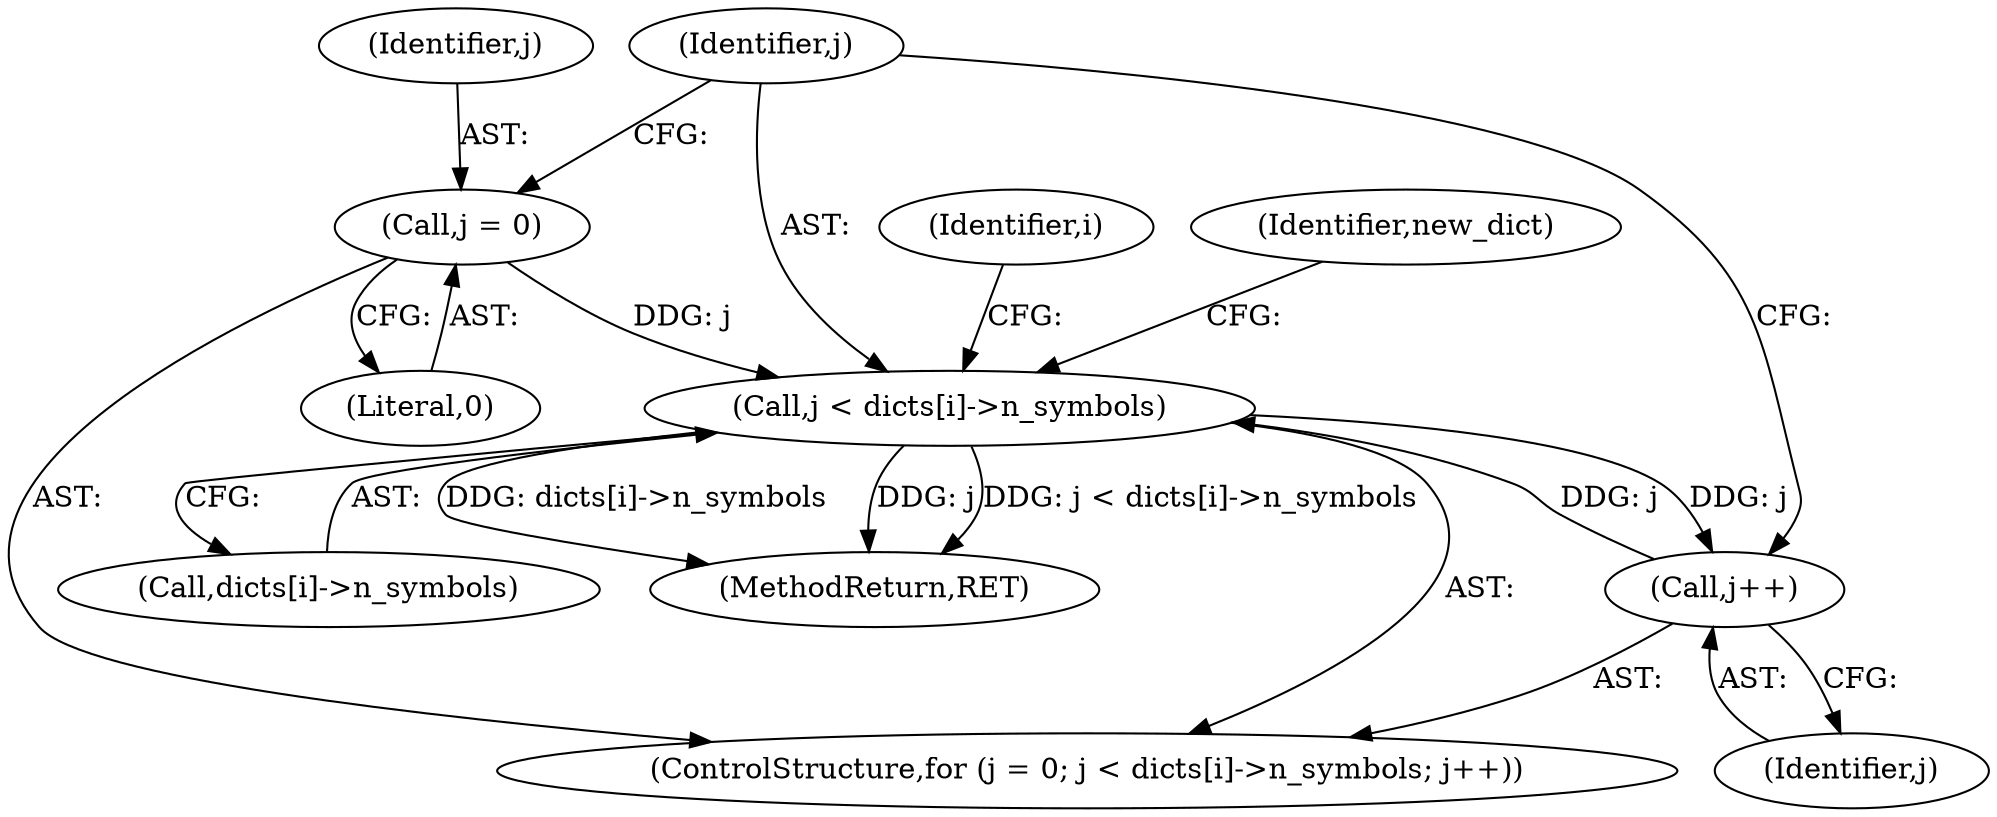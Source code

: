 digraph "0_ghostscript_e698d5c11d27212aa1098bc5b1673a3378563092_13@array" {
"1000160" [label="(Call,j < dicts[i]->n_symbols)"];
"1000167" [label="(Call,j++)"];
"1000160" [label="(Call,j < dicts[i]->n_symbols)"];
"1000157" [label="(Call,j = 0)"];
"1000158" [label="(Identifier,j)"];
"1000156" [label="(ControlStructure,for (j = 0; j < dicts[i]->n_symbols; j++))"];
"1000167" [label="(Call,j++)"];
"1000168" [label="(Identifier,j)"];
"1000155" [label="(Identifier,i)"];
"1000159" [label="(Literal,0)"];
"1000160" [label="(Call,j < dicts[i]->n_symbols)"];
"1000162" [label="(Call,dicts[i]->n_symbols)"];
"1000172" [label="(Identifier,new_dict)"];
"1000161" [label="(Identifier,j)"];
"1000195" [label="(MethodReturn,RET)"];
"1000157" [label="(Call,j = 0)"];
"1000160" -> "1000156"  [label="AST: "];
"1000160" -> "1000162"  [label="CFG: "];
"1000161" -> "1000160"  [label="AST: "];
"1000162" -> "1000160"  [label="AST: "];
"1000172" -> "1000160"  [label="CFG: "];
"1000155" -> "1000160"  [label="CFG: "];
"1000160" -> "1000195"  [label="DDG: dicts[i]->n_symbols"];
"1000160" -> "1000195"  [label="DDG: j"];
"1000160" -> "1000195"  [label="DDG: j < dicts[i]->n_symbols"];
"1000167" -> "1000160"  [label="DDG: j"];
"1000157" -> "1000160"  [label="DDG: j"];
"1000160" -> "1000167"  [label="DDG: j"];
"1000167" -> "1000156"  [label="AST: "];
"1000167" -> "1000168"  [label="CFG: "];
"1000168" -> "1000167"  [label="AST: "];
"1000161" -> "1000167"  [label="CFG: "];
"1000157" -> "1000156"  [label="AST: "];
"1000157" -> "1000159"  [label="CFG: "];
"1000158" -> "1000157"  [label="AST: "];
"1000159" -> "1000157"  [label="AST: "];
"1000161" -> "1000157"  [label="CFG: "];
}
